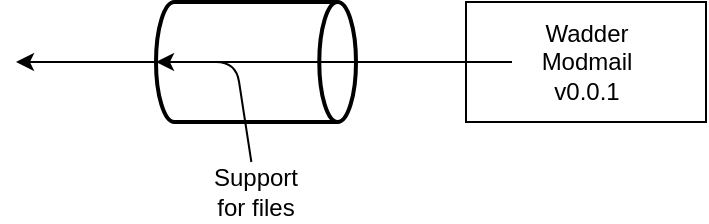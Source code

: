 <mxfile>
    <diagram id="e6tu7JV1ONZxDhpoywOH" name="Page-1">
        <mxGraphModel dx="982" dy="779" grid="1" gridSize="10" guides="1" tooltips="1" connect="1" arrows="1" fold="1" page="1" pageScale="1" pageWidth="850" pageHeight="1100" background="none" math="0" shadow="0">
            <root>
                <mxCell id="0"/>
                <mxCell id="1" parent="0"/>
                <mxCell id="5" value="" style="strokeWidth=2;html=1;shape=mxgraph.flowchart.direct_data;whiteSpace=wrap;" vertex="1" parent="1">
                    <mxGeometry x="210" y="40" width="100" height="60" as="geometry"/>
                </mxCell>
                <mxCell id="2" value="" style="verticalLabelPosition=bottom;verticalAlign=top;html=1;shape=mxgraph.basic.rect;fillColor2=none;strokeWidth=1;size=20;indent=5;" vertex="1" parent="1">
                    <mxGeometry x="365" y="40" width="120" height="60" as="geometry"/>
                </mxCell>
                <mxCell id="3" value="Wadder Modmail v0.0.1" style="text;strokeColor=none;align=center;fillColor=none;html=1;verticalAlign=middle;whiteSpace=wrap;rounded=0;" vertex="1" parent="1">
                    <mxGeometry x="388" y="52.5" width="75" height="35" as="geometry"/>
                </mxCell>
                <mxCell id="4" value="" style="edgeStyle=none;orthogonalLoop=1;jettySize=auto;html=1;exitX=0;exitY=0.5;exitDx=0;exitDy=0;" edge="1" parent="1" source="3">
                    <mxGeometry width="80" relative="1" as="geometry">
                        <mxPoint x="340" y="70" as="sourcePoint"/>
                        <mxPoint x="140" y="70" as="targetPoint"/>
                        <Array as="points"/>
                    </mxGeometry>
                </mxCell>
                <mxCell id="6" value="Support for files" style="text;strokeColor=none;align=center;fillColor=none;html=1;verticalAlign=middle;whiteSpace=wrap;rounded=0;" vertex="1" parent="1">
                    <mxGeometry x="230" y="120" width="60" height="30" as="geometry"/>
                </mxCell>
                <mxCell id="7" value="" style="edgeStyle=none;orthogonalLoop=1;jettySize=auto;html=1;" edge="1" parent="1" source="6" target="5">
                    <mxGeometry width="80" relative="1" as="geometry">
                        <mxPoint x="420" y="380" as="sourcePoint"/>
                        <mxPoint x="380" y="180" as="targetPoint"/>
                        <Array as="points">
                            <mxPoint x="250" y="70"/>
                        </Array>
                    </mxGeometry>
                </mxCell>
            </root>
        </mxGraphModel>
    </diagram>
</mxfile>